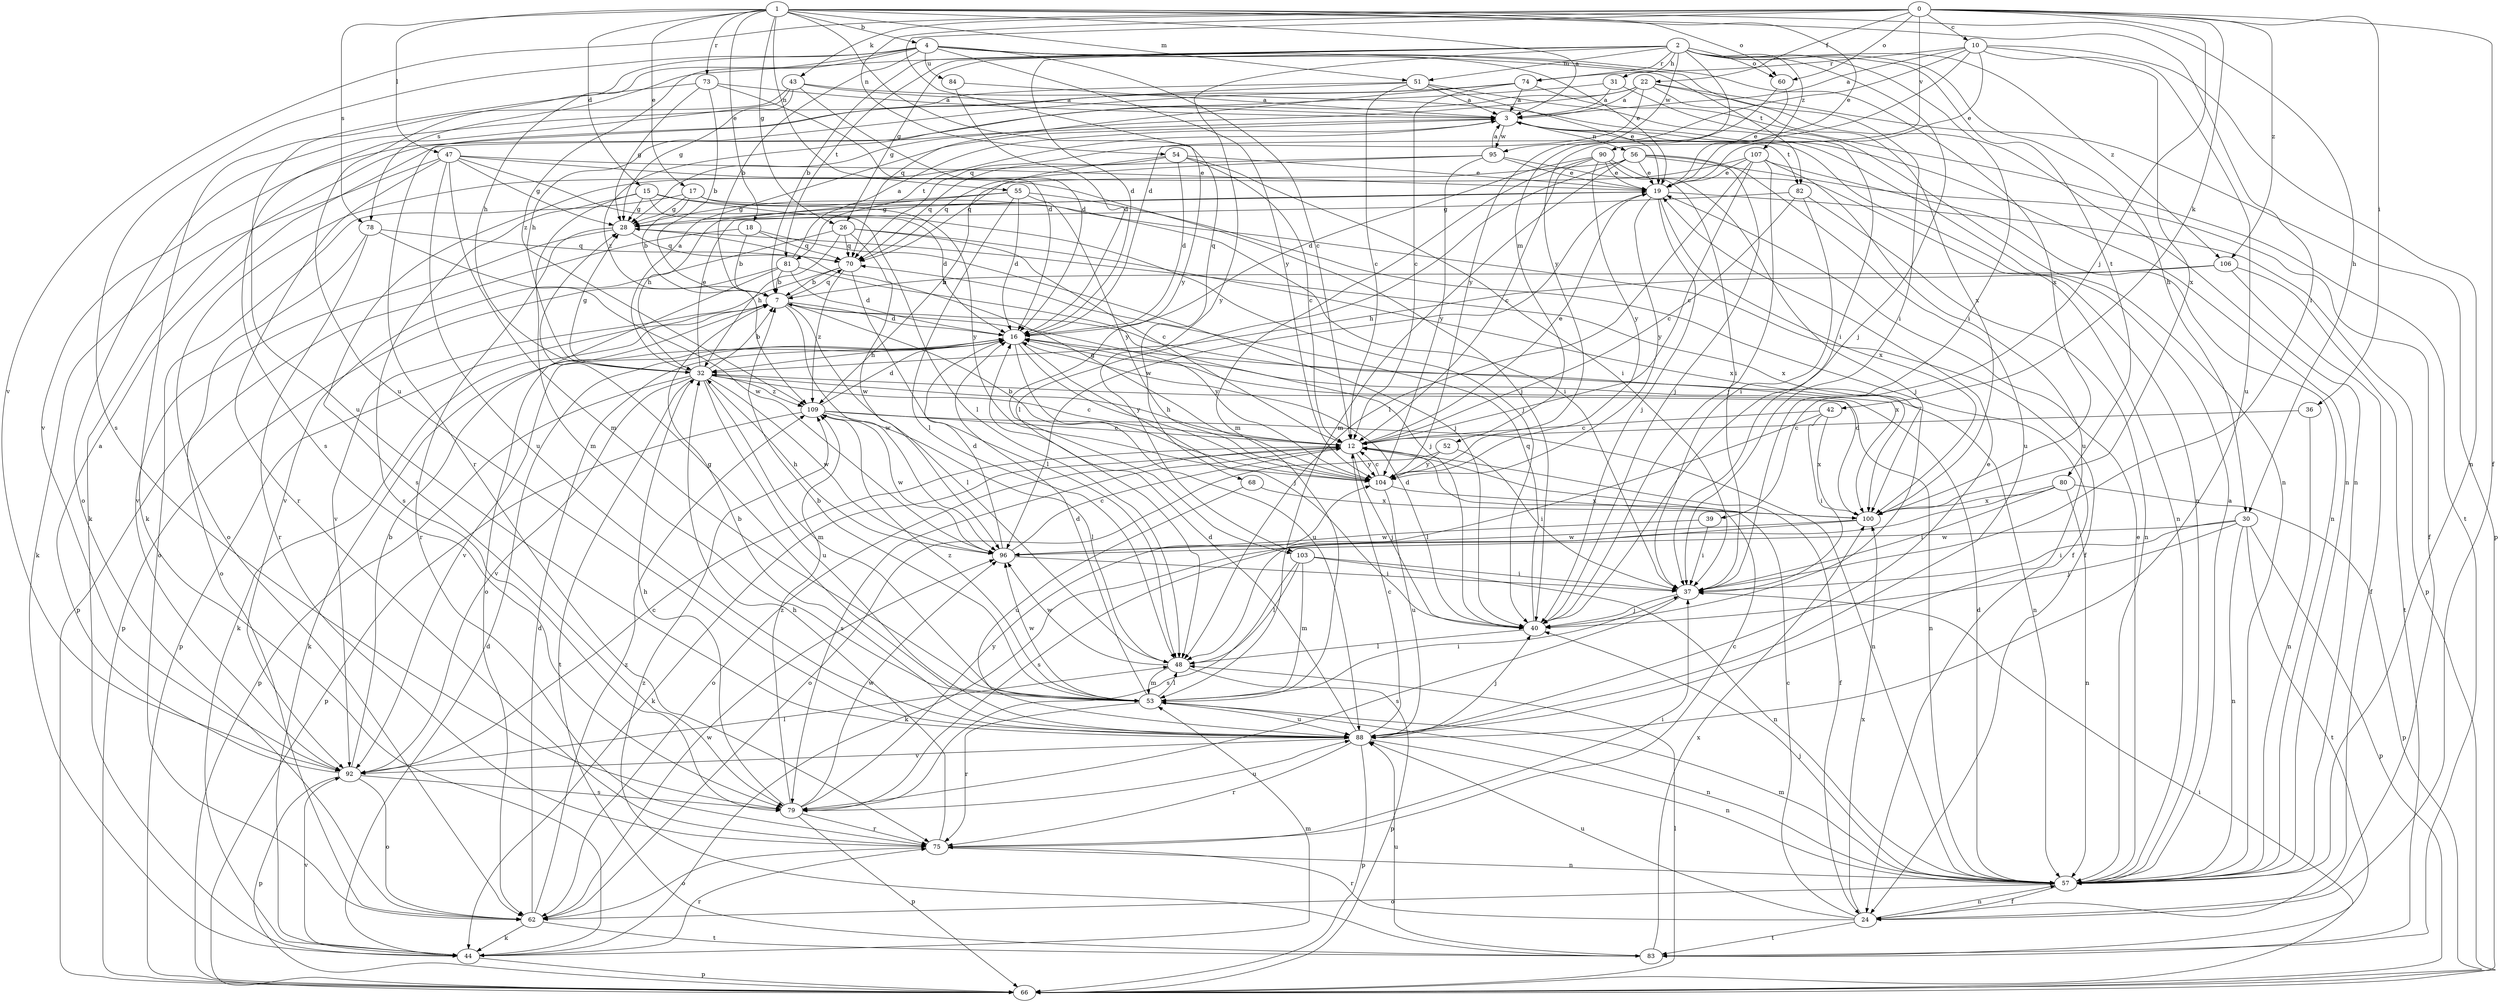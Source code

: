 strict digraph  {
0;
1;
2;
3;
4;
7;
10;
12;
15;
16;
17;
18;
19;
22;
24;
26;
28;
30;
31;
32;
36;
37;
39;
40;
42;
43;
44;
47;
48;
51;
52;
53;
54;
55;
56;
57;
60;
62;
66;
68;
70;
73;
74;
75;
78;
79;
80;
81;
82;
83;
84;
88;
90;
92;
95;
96;
100;
103;
104;
106;
107;
109;
0 -> 10  [label=c];
0 -> 22  [label=f];
0 -> 24  [label=f];
0 -> 36  [label=i];
0 -> 39  [label=j];
0 -> 42  [label=k];
0 -> 43  [label=k];
0 -> 54  [label=n];
0 -> 60  [label=o];
0 -> 90  [label=v];
0 -> 92  [label=v];
0 -> 103  [label=y];
0 -> 106  [label=z];
1 -> 3  [label=a];
1 -> 4  [label=b];
1 -> 15  [label=d];
1 -> 17  [label=e];
1 -> 18  [label=e];
1 -> 19  [label=e];
1 -> 26  [label=g];
1 -> 30  [label=h];
1 -> 37  [label=i];
1 -> 47  [label=l];
1 -> 51  [label=m];
1 -> 55  [label=n];
1 -> 60  [label=o];
1 -> 68  [label=q];
1 -> 73  [label=r];
1 -> 78  [label=s];
2 -> 7  [label=b];
2 -> 16  [label=d];
2 -> 26  [label=g];
2 -> 30  [label=h];
2 -> 31  [label=h];
2 -> 37  [label=i];
2 -> 40  [label=j];
2 -> 51  [label=m];
2 -> 52  [label=m];
2 -> 60  [label=o];
2 -> 74  [label=r];
2 -> 78  [label=s];
2 -> 80  [label=t];
2 -> 81  [label=t];
2 -> 95  [label=w];
2 -> 103  [label=y];
2 -> 106  [label=z];
2 -> 107  [label=z];
3 -> 56  [label=n];
3 -> 57  [label=n];
3 -> 81  [label=t];
3 -> 82  [label=t];
3 -> 95  [label=w];
4 -> 7  [label=b];
4 -> 12  [label=c];
4 -> 19  [label=e];
4 -> 32  [label=h];
4 -> 37  [label=i];
4 -> 79  [label=s];
4 -> 82  [label=t];
4 -> 84  [label=u];
4 -> 88  [label=u];
4 -> 100  [label=x];
4 -> 104  [label=y];
4 -> 109  [label=z];
7 -> 16  [label=d];
7 -> 44  [label=k];
7 -> 48  [label=l];
7 -> 66  [label=p];
7 -> 70  [label=q];
7 -> 96  [label=w];
7 -> 100  [label=x];
7 -> 104  [label=y];
10 -> 3  [label=a];
10 -> 16  [label=d];
10 -> 19  [label=e];
10 -> 57  [label=n];
10 -> 74  [label=r];
10 -> 88  [label=u];
10 -> 100  [label=x];
10 -> 104  [label=y];
12 -> 19  [label=e];
12 -> 24  [label=f];
12 -> 32  [label=h];
12 -> 40  [label=j];
12 -> 44  [label=k];
12 -> 62  [label=o];
12 -> 79  [label=s];
12 -> 104  [label=y];
15 -> 16  [label=d];
15 -> 24  [label=f];
15 -> 28  [label=g];
15 -> 40  [label=j];
15 -> 53  [label=m];
15 -> 79  [label=s];
16 -> 32  [label=h];
16 -> 40  [label=j];
16 -> 44  [label=k];
16 -> 57  [label=n];
16 -> 88  [label=u];
16 -> 92  [label=v];
16 -> 104  [label=y];
17 -> 7  [label=b];
17 -> 28  [label=g];
17 -> 37  [label=i];
17 -> 62  [label=o];
17 -> 104  [label=y];
18 -> 7  [label=b];
18 -> 40  [label=j];
18 -> 66  [label=p];
18 -> 70  [label=q];
19 -> 28  [label=g];
19 -> 40  [label=j];
19 -> 66  [label=p];
19 -> 96  [label=w];
19 -> 100  [label=x];
19 -> 104  [label=y];
22 -> 3  [label=a];
22 -> 28  [label=g];
22 -> 57  [label=n];
22 -> 66  [label=p];
22 -> 70  [label=q];
22 -> 92  [label=v];
22 -> 100  [label=x];
24 -> 12  [label=c];
24 -> 57  [label=n];
24 -> 75  [label=r];
24 -> 83  [label=t];
24 -> 88  [label=u];
24 -> 100  [label=x];
26 -> 12  [label=c];
26 -> 32  [label=h];
26 -> 70  [label=q];
26 -> 92  [label=v];
26 -> 96  [label=w];
26 -> 100  [label=x];
28 -> 70  [label=q];
28 -> 75  [label=r];
28 -> 92  [label=v];
28 -> 100  [label=x];
30 -> 37  [label=i];
30 -> 40  [label=j];
30 -> 57  [label=n];
30 -> 66  [label=p];
30 -> 83  [label=t];
30 -> 96  [label=w];
31 -> 3  [label=a];
31 -> 57  [label=n];
31 -> 109  [label=z];
32 -> 3  [label=a];
32 -> 7  [label=b];
32 -> 12  [label=c];
32 -> 19  [label=e];
32 -> 28  [label=g];
32 -> 53  [label=m];
32 -> 57  [label=n];
32 -> 66  [label=p];
32 -> 83  [label=t];
32 -> 88  [label=u];
32 -> 92  [label=v];
32 -> 96  [label=w];
32 -> 109  [label=z];
36 -> 12  [label=c];
36 -> 57  [label=n];
37 -> 40  [label=j];
37 -> 79  [label=s];
39 -> 37  [label=i];
39 -> 96  [label=w];
40 -> 16  [label=d];
40 -> 48  [label=l];
40 -> 70  [label=q];
42 -> 12  [label=c];
42 -> 37  [label=i];
42 -> 48  [label=l];
42 -> 100  [label=x];
43 -> 3  [label=a];
43 -> 16  [label=d];
43 -> 28  [label=g];
43 -> 44  [label=k];
43 -> 57  [label=n];
43 -> 79  [label=s];
44 -> 16  [label=d];
44 -> 53  [label=m];
44 -> 66  [label=p];
44 -> 75  [label=r];
44 -> 92  [label=v];
47 -> 19  [label=e];
47 -> 28  [label=g];
47 -> 40  [label=j];
47 -> 44  [label=k];
47 -> 48  [label=l];
47 -> 53  [label=m];
47 -> 75  [label=r];
47 -> 88  [label=u];
48 -> 53  [label=m];
48 -> 66  [label=p];
48 -> 96  [label=w];
51 -> 3  [label=a];
51 -> 12  [label=c];
51 -> 19  [label=e];
51 -> 37  [label=i];
51 -> 62  [label=o];
51 -> 75  [label=r];
52 -> 37  [label=i];
52 -> 62  [label=o];
52 -> 104  [label=y];
53 -> 7  [label=b];
53 -> 16  [label=d];
53 -> 28  [label=g];
53 -> 37  [label=i];
53 -> 48  [label=l];
53 -> 57  [label=n];
53 -> 75  [label=r];
53 -> 88  [label=u];
53 -> 96  [label=w];
53 -> 109  [label=z];
54 -> 12  [label=c];
54 -> 16  [label=d];
54 -> 19  [label=e];
54 -> 37  [label=i];
54 -> 70  [label=q];
54 -> 109  [label=z];
55 -> 16  [label=d];
55 -> 24  [label=f];
55 -> 28  [label=g];
55 -> 32  [label=h];
55 -> 48  [label=l];
55 -> 104  [label=y];
56 -> 19  [label=e];
56 -> 24  [label=f];
56 -> 40  [label=j];
56 -> 48  [label=l];
56 -> 53  [label=m];
56 -> 70  [label=q];
56 -> 88  [label=u];
57 -> 3  [label=a];
57 -> 16  [label=d];
57 -> 19  [label=e];
57 -> 24  [label=f];
57 -> 40  [label=j];
57 -> 53  [label=m];
57 -> 62  [label=o];
60 -> 19  [label=e];
60 -> 104  [label=y];
62 -> 16  [label=d];
62 -> 44  [label=k];
62 -> 83  [label=t];
62 -> 96  [label=w];
62 -> 109  [label=z];
66 -> 37  [label=i];
66 -> 48  [label=l];
68 -> 88  [label=u];
68 -> 100  [label=x];
70 -> 7  [label=b];
70 -> 48  [label=l];
70 -> 92  [label=v];
70 -> 109  [label=z];
73 -> 3  [label=a];
73 -> 7  [label=b];
73 -> 16  [label=d];
73 -> 28  [label=g];
73 -> 88  [label=u];
74 -> 3  [label=a];
74 -> 12  [label=c];
74 -> 32  [label=h];
74 -> 44  [label=k];
74 -> 70  [label=q];
74 -> 83  [label=t];
75 -> 12  [label=c];
75 -> 32  [label=h];
75 -> 37  [label=i];
75 -> 57  [label=n];
75 -> 62  [label=o];
78 -> 62  [label=o];
78 -> 70  [label=q];
78 -> 75  [label=r];
78 -> 96  [label=w];
79 -> 32  [label=h];
79 -> 66  [label=p];
79 -> 75  [label=r];
79 -> 88  [label=u];
79 -> 96  [label=w];
79 -> 104  [label=y];
79 -> 109  [label=z];
80 -> 37  [label=i];
80 -> 44  [label=k];
80 -> 57  [label=n];
80 -> 66  [label=p];
80 -> 100  [label=x];
81 -> 3  [label=a];
81 -> 7  [label=b];
81 -> 16  [label=d];
81 -> 40  [label=j];
81 -> 62  [label=o];
81 -> 66  [label=p];
82 -> 12  [label=c];
82 -> 28  [label=g];
82 -> 37  [label=i];
82 -> 57  [label=n];
83 -> 88  [label=u];
83 -> 100  [label=x];
83 -> 109  [label=z];
84 -> 3  [label=a];
84 -> 16  [label=d];
88 -> 7  [label=b];
88 -> 12  [label=c];
88 -> 16  [label=d];
88 -> 19  [label=e];
88 -> 40  [label=j];
88 -> 57  [label=n];
88 -> 66  [label=p];
88 -> 75  [label=r];
88 -> 92  [label=v];
90 -> 12  [label=c];
90 -> 16  [label=d];
90 -> 19  [label=e];
90 -> 37  [label=i];
90 -> 40  [label=j];
90 -> 53  [label=m];
90 -> 104  [label=y];
92 -> 3  [label=a];
92 -> 7  [label=b];
92 -> 12  [label=c];
92 -> 48  [label=l];
92 -> 62  [label=o];
92 -> 66  [label=p];
92 -> 79  [label=s];
95 -> 3  [label=a];
95 -> 19  [label=e];
95 -> 57  [label=n];
95 -> 70  [label=q];
95 -> 79  [label=s];
95 -> 104  [label=y];
96 -> 12  [label=c];
96 -> 16  [label=d];
96 -> 32  [label=h];
96 -> 37  [label=i];
100 -> 16  [label=d];
100 -> 79  [label=s];
100 -> 96  [label=w];
103 -> 37  [label=i];
103 -> 48  [label=l];
103 -> 53  [label=m];
103 -> 57  [label=n];
103 -> 79  [label=s];
104 -> 7  [label=b];
104 -> 12  [label=c];
104 -> 28  [label=g];
104 -> 88  [label=u];
104 -> 100  [label=x];
106 -> 7  [label=b];
106 -> 24  [label=f];
106 -> 32  [label=h];
106 -> 83  [label=t];
107 -> 12  [label=c];
107 -> 19  [label=e];
107 -> 40  [label=j];
107 -> 48  [label=l];
107 -> 57  [label=n];
107 -> 62  [label=o];
107 -> 88  [label=u];
109 -> 12  [label=c];
109 -> 16  [label=d];
109 -> 48  [label=l];
109 -> 57  [label=n];
109 -> 66  [label=p];
109 -> 96  [label=w];
}
